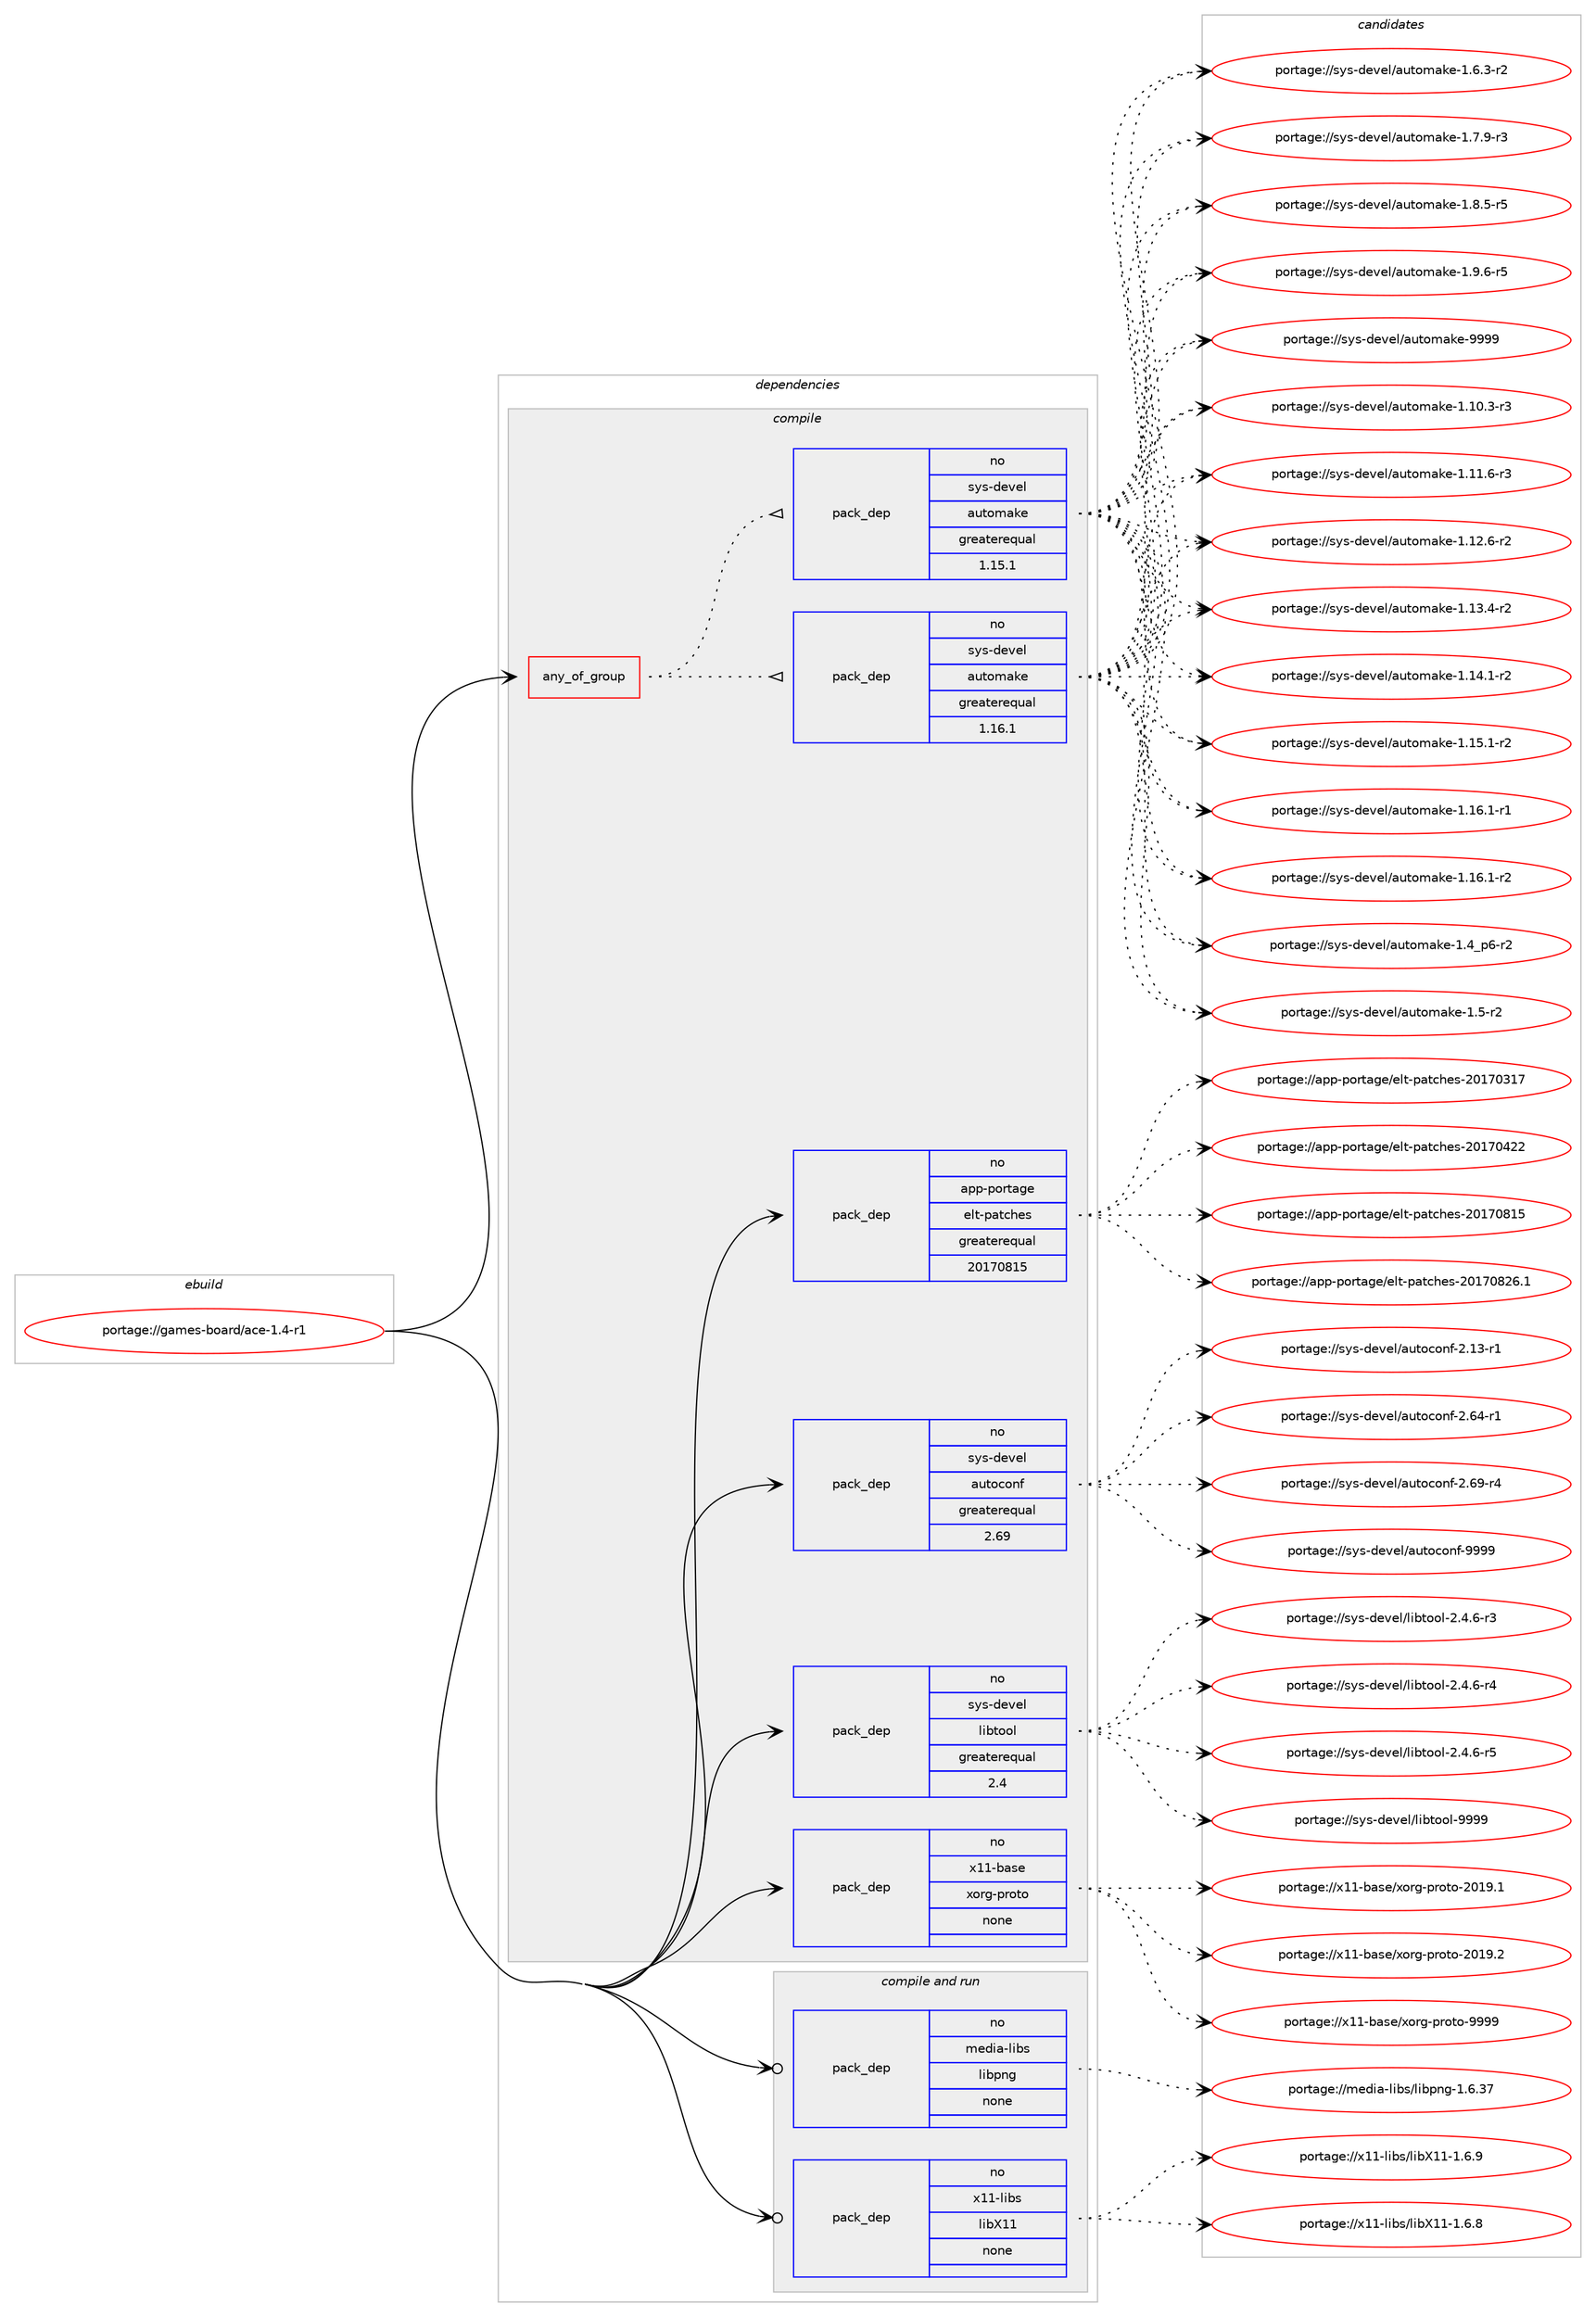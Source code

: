 digraph prolog {

# *************
# Graph options
# *************

newrank=true;
concentrate=true;
compound=true;
graph [rankdir=LR,fontname=Helvetica,fontsize=10,ranksep=1.5];#, ranksep=2.5, nodesep=0.2];
edge  [arrowhead=vee];
node  [fontname=Helvetica,fontsize=10];

# **********
# The ebuild
# **********

subgraph cluster_leftcol {
color=gray;
rank=same;
label=<<i>ebuild</i>>;
id [label="portage://games-board/ace-1.4-r1", color=red, width=4, href="../games-board/ace-1.4-r1.svg"];
}

# ****************
# The dependencies
# ****************

subgraph cluster_midcol {
color=gray;
label=<<i>dependencies</i>>;
subgraph cluster_compile {
fillcolor="#eeeeee";
style=filled;
label=<<i>compile</i>>;
subgraph any3721 {
dependency270361 [label=<<TABLE BORDER="0" CELLBORDER="1" CELLSPACING="0" CELLPADDING="4"><TR><TD CELLPADDING="10">any_of_group</TD></TR></TABLE>>, shape=none, color=red];subgraph pack193850 {
dependency270362 [label=<<TABLE BORDER="0" CELLBORDER="1" CELLSPACING="0" CELLPADDING="4" WIDTH="220"><TR><TD ROWSPAN="6" CELLPADDING="30">pack_dep</TD></TR><TR><TD WIDTH="110">no</TD></TR><TR><TD>sys-devel</TD></TR><TR><TD>automake</TD></TR><TR><TD>greaterequal</TD></TR><TR><TD>1.16.1</TD></TR></TABLE>>, shape=none, color=blue];
}
dependency270361:e -> dependency270362:w [weight=20,style="dotted",arrowhead="oinv"];
subgraph pack193851 {
dependency270363 [label=<<TABLE BORDER="0" CELLBORDER="1" CELLSPACING="0" CELLPADDING="4" WIDTH="220"><TR><TD ROWSPAN="6" CELLPADDING="30">pack_dep</TD></TR><TR><TD WIDTH="110">no</TD></TR><TR><TD>sys-devel</TD></TR><TR><TD>automake</TD></TR><TR><TD>greaterequal</TD></TR><TR><TD>1.15.1</TD></TR></TABLE>>, shape=none, color=blue];
}
dependency270361:e -> dependency270363:w [weight=20,style="dotted",arrowhead="oinv"];
}
id:e -> dependency270361:w [weight=20,style="solid",arrowhead="vee"];
subgraph pack193852 {
dependency270364 [label=<<TABLE BORDER="0" CELLBORDER="1" CELLSPACING="0" CELLPADDING="4" WIDTH="220"><TR><TD ROWSPAN="6" CELLPADDING="30">pack_dep</TD></TR><TR><TD WIDTH="110">no</TD></TR><TR><TD>app-portage</TD></TR><TR><TD>elt-patches</TD></TR><TR><TD>greaterequal</TD></TR><TR><TD>20170815</TD></TR></TABLE>>, shape=none, color=blue];
}
id:e -> dependency270364:w [weight=20,style="solid",arrowhead="vee"];
subgraph pack193853 {
dependency270365 [label=<<TABLE BORDER="0" CELLBORDER="1" CELLSPACING="0" CELLPADDING="4" WIDTH="220"><TR><TD ROWSPAN="6" CELLPADDING="30">pack_dep</TD></TR><TR><TD WIDTH="110">no</TD></TR><TR><TD>sys-devel</TD></TR><TR><TD>autoconf</TD></TR><TR><TD>greaterequal</TD></TR><TR><TD>2.69</TD></TR></TABLE>>, shape=none, color=blue];
}
id:e -> dependency270365:w [weight=20,style="solid",arrowhead="vee"];
subgraph pack193854 {
dependency270366 [label=<<TABLE BORDER="0" CELLBORDER="1" CELLSPACING="0" CELLPADDING="4" WIDTH="220"><TR><TD ROWSPAN="6" CELLPADDING="30">pack_dep</TD></TR><TR><TD WIDTH="110">no</TD></TR><TR><TD>sys-devel</TD></TR><TR><TD>libtool</TD></TR><TR><TD>greaterequal</TD></TR><TR><TD>2.4</TD></TR></TABLE>>, shape=none, color=blue];
}
id:e -> dependency270366:w [weight=20,style="solid",arrowhead="vee"];
subgraph pack193855 {
dependency270367 [label=<<TABLE BORDER="0" CELLBORDER="1" CELLSPACING="0" CELLPADDING="4" WIDTH="220"><TR><TD ROWSPAN="6" CELLPADDING="30">pack_dep</TD></TR><TR><TD WIDTH="110">no</TD></TR><TR><TD>x11-base</TD></TR><TR><TD>xorg-proto</TD></TR><TR><TD>none</TD></TR><TR><TD></TD></TR></TABLE>>, shape=none, color=blue];
}
id:e -> dependency270367:w [weight=20,style="solid",arrowhead="vee"];
}
subgraph cluster_compileandrun {
fillcolor="#eeeeee";
style=filled;
label=<<i>compile and run</i>>;
subgraph pack193856 {
dependency270368 [label=<<TABLE BORDER="0" CELLBORDER="1" CELLSPACING="0" CELLPADDING="4" WIDTH="220"><TR><TD ROWSPAN="6" CELLPADDING="30">pack_dep</TD></TR><TR><TD WIDTH="110">no</TD></TR><TR><TD>media-libs</TD></TR><TR><TD>libpng</TD></TR><TR><TD>none</TD></TR><TR><TD></TD></TR></TABLE>>, shape=none, color=blue];
}
id:e -> dependency270368:w [weight=20,style="solid",arrowhead="odotvee"];
subgraph pack193857 {
dependency270369 [label=<<TABLE BORDER="0" CELLBORDER="1" CELLSPACING="0" CELLPADDING="4" WIDTH="220"><TR><TD ROWSPAN="6" CELLPADDING="30">pack_dep</TD></TR><TR><TD WIDTH="110">no</TD></TR><TR><TD>x11-libs</TD></TR><TR><TD>libX11</TD></TR><TR><TD>none</TD></TR><TR><TD></TD></TR></TABLE>>, shape=none, color=blue];
}
id:e -> dependency270369:w [weight=20,style="solid",arrowhead="odotvee"];
}
subgraph cluster_run {
fillcolor="#eeeeee";
style=filled;
label=<<i>run</i>>;
}
}

# **************
# The candidates
# **************

subgraph cluster_choices {
rank=same;
color=gray;
label=<<i>candidates</i>>;

subgraph choice193850 {
color=black;
nodesep=1;
choiceportage11512111545100101118101108479711711611110997107101454946494846514511451 [label="portage://sys-devel/automake-1.10.3-r3", color=red, width=4,href="../sys-devel/automake-1.10.3-r3.svg"];
choiceportage11512111545100101118101108479711711611110997107101454946494946544511451 [label="portage://sys-devel/automake-1.11.6-r3", color=red, width=4,href="../sys-devel/automake-1.11.6-r3.svg"];
choiceportage11512111545100101118101108479711711611110997107101454946495046544511450 [label="portage://sys-devel/automake-1.12.6-r2", color=red, width=4,href="../sys-devel/automake-1.12.6-r2.svg"];
choiceportage11512111545100101118101108479711711611110997107101454946495146524511450 [label="portage://sys-devel/automake-1.13.4-r2", color=red, width=4,href="../sys-devel/automake-1.13.4-r2.svg"];
choiceportage11512111545100101118101108479711711611110997107101454946495246494511450 [label="portage://sys-devel/automake-1.14.1-r2", color=red, width=4,href="../sys-devel/automake-1.14.1-r2.svg"];
choiceportage11512111545100101118101108479711711611110997107101454946495346494511450 [label="portage://sys-devel/automake-1.15.1-r2", color=red, width=4,href="../sys-devel/automake-1.15.1-r2.svg"];
choiceportage11512111545100101118101108479711711611110997107101454946495446494511449 [label="portage://sys-devel/automake-1.16.1-r1", color=red, width=4,href="../sys-devel/automake-1.16.1-r1.svg"];
choiceportage11512111545100101118101108479711711611110997107101454946495446494511450 [label="portage://sys-devel/automake-1.16.1-r2", color=red, width=4,href="../sys-devel/automake-1.16.1-r2.svg"];
choiceportage115121115451001011181011084797117116111109971071014549465295112544511450 [label="portage://sys-devel/automake-1.4_p6-r2", color=red, width=4,href="../sys-devel/automake-1.4_p6-r2.svg"];
choiceportage11512111545100101118101108479711711611110997107101454946534511450 [label="portage://sys-devel/automake-1.5-r2", color=red, width=4,href="../sys-devel/automake-1.5-r2.svg"];
choiceportage115121115451001011181011084797117116111109971071014549465446514511450 [label="portage://sys-devel/automake-1.6.3-r2", color=red, width=4,href="../sys-devel/automake-1.6.3-r2.svg"];
choiceportage115121115451001011181011084797117116111109971071014549465546574511451 [label="portage://sys-devel/automake-1.7.9-r3", color=red, width=4,href="../sys-devel/automake-1.7.9-r3.svg"];
choiceportage115121115451001011181011084797117116111109971071014549465646534511453 [label="portage://sys-devel/automake-1.8.5-r5", color=red, width=4,href="../sys-devel/automake-1.8.5-r5.svg"];
choiceportage115121115451001011181011084797117116111109971071014549465746544511453 [label="portage://sys-devel/automake-1.9.6-r5", color=red, width=4,href="../sys-devel/automake-1.9.6-r5.svg"];
choiceportage115121115451001011181011084797117116111109971071014557575757 [label="portage://sys-devel/automake-9999", color=red, width=4,href="../sys-devel/automake-9999.svg"];
dependency270362:e -> choiceportage11512111545100101118101108479711711611110997107101454946494846514511451:w [style=dotted,weight="100"];
dependency270362:e -> choiceportage11512111545100101118101108479711711611110997107101454946494946544511451:w [style=dotted,weight="100"];
dependency270362:e -> choiceportage11512111545100101118101108479711711611110997107101454946495046544511450:w [style=dotted,weight="100"];
dependency270362:e -> choiceportage11512111545100101118101108479711711611110997107101454946495146524511450:w [style=dotted,weight="100"];
dependency270362:e -> choiceportage11512111545100101118101108479711711611110997107101454946495246494511450:w [style=dotted,weight="100"];
dependency270362:e -> choiceportage11512111545100101118101108479711711611110997107101454946495346494511450:w [style=dotted,weight="100"];
dependency270362:e -> choiceportage11512111545100101118101108479711711611110997107101454946495446494511449:w [style=dotted,weight="100"];
dependency270362:e -> choiceportage11512111545100101118101108479711711611110997107101454946495446494511450:w [style=dotted,weight="100"];
dependency270362:e -> choiceportage115121115451001011181011084797117116111109971071014549465295112544511450:w [style=dotted,weight="100"];
dependency270362:e -> choiceportage11512111545100101118101108479711711611110997107101454946534511450:w [style=dotted,weight="100"];
dependency270362:e -> choiceportage115121115451001011181011084797117116111109971071014549465446514511450:w [style=dotted,weight="100"];
dependency270362:e -> choiceportage115121115451001011181011084797117116111109971071014549465546574511451:w [style=dotted,weight="100"];
dependency270362:e -> choiceportage115121115451001011181011084797117116111109971071014549465646534511453:w [style=dotted,weight="100"];
dependency270362:e -> choiceportage115121115451001011181011084797117116111109971071014549465746544511453:w [style=dotted,weight="100"];
dependency270362:e -> choiceportage115121115451001011181011084797117116111109971071014557575757:w [style=dotted,weight="100"];
}
subgraph choice193851 {
color=black;
nodesep=1;
choiceportage11512111545100101118101108479711711611110997107101454946494846514511451 [label="portage://sys-devel/automake-1.10.3-r3", color=red, width=4,href="../sys-devel/automake-1.10.3-r3.svg"];
choiceportage11512111545100101118101108479711711611110997107101454946494946544511451 [label="portage://sys-devel/automake-1.11.6-r3", color=red, width=4,href="../sys-devel/automake-1.11.6-r3.svg"];
choiceportage11512111545100101118101108479711711611110997107101454946495046544511450 [label="portage://sys-devel/automake-1.12.6-r2", color=red, width=4,href="../sys-devel/automake-1.12.6-r2.svg"];
choiceportage11512111545100101118101108479711711611110997107101454946495146524511450 [label="portage://sys-devel/automake-1.13.4-r2", color=red, width=4,href="../sys-devel/automake-1.13.4-r2.svg"];
choiceportage11512111545100101118101108479711711611110997107101454946495246494511450 [label="portage://sys-devel/automake-1.14.1-r2", color=red, width=4,href="../sys-devel/automake-1.14.1-r2.svg"];
choiceportage11512111545100101118101108479711711611110997107101454946495346494511450 [label="portage://sys-devel/automake-1.15.1-r2", color=red, width=4,href="../sys-devel/automake-1.15.1-r2.svg"];
choiceportage11512111545100101118101108479711711611110997107101454946495446494511449 [label="portage://sys-devel/automake-1.16.1-r1", color=red, width=4,href="../sys-devel/automake-1.16.1-r1.svg"];
choiceportage11512111545100101118101108479711711611110997107101454946495446494511450 [label="portage://sys-devel/automake-1.16.1-r2", color=red, width=4,href="../sys-devel/automake-1.16.1-r2.svg"];
choiceportage115121115451001011181011084797117116111109971071014549465295112544511450 [label="portage://sys-devel/automake-1.4_p6-r2", color=red, width=4,href="../sys-devel/automake-1.4_p6-r2.svg"];
choiceportage11512111545100101118101108479711711611110997107101454946534511450 [label="portage://sys-devel/automake-1.5-r2", color=red, width=4,href="../sys-devel/automake-1.5-r2.svg"];
choiceportage115121115451001011181011084797117116111109971071014549465446514511450 [label="portage://sys-devel/automake-1.6.3-r2", color=red, width=4,href="../sys-devel/automake-1.6.3-r2.svg"];
choiceportage115121115451001011181011084797117116111109971071014549465546574511451 [label="portage://sys-devel/automake-1.7.9-r3", color=red, width=4,href="../sys-devel/automake-1.7.9-r3.svg"];
choiceportage115121115451001011181011084797117116111109971071014549465646534511453 [label="portage://sys-devel/automake-1.8.5-r5", color=red, width=4,href="../sys-devel/automake-1.8.5-r5.svg"];
choiceportage115121115451001011181011084797117116111109971071014549465746544511453 [label="portage://sys-devel/automake-1.9.6-r5", color=red, width=4,href="../sys-devel/automake-1.9.6-r5.svg"];
choiceportage115121115451001011181011084797117116111109971071014557575757 [label="portage://sys-devel/automake-9999", color=red, width=4,href="../sys-devel/automake-9999.svg"];
dependency270363:e -> choiceportage11512111545100101118101108479711711611110997107101454946494846514511451:w [style=dotted,weight="100"];
dependency270363:e -> choiceportage11512111545100101118101108479711711611110997107101454946494946544511451:w [style=dotted,weight="100"];
dependency270363:e -> choiceportage11512111545100101118101108479711711611110997107101454946495046544511450:w [style=dotted,weight="100"];
dependency270363:e -> choiceportage11512111545100101118101108479711711611110997107101454946495146524511450:w [style=dotted,weight="100"];
dependency270363:e -> choiceportage11512111545100101118101108479711711611110997107101454946495246494511450:w [style=dotted,weight="100"];
dependency270363:e -> choiceportage11512111545100101118101108479711711611110997107101454946495346494511450:w [style=dotted,weight="100"];
dependency270363:e -> choiceportage11512111545100101118101108479711711611110997107101454946495446494511449:w [style=dotted,weight="100"];
dependency270363:e -> choiceportage11512111545100101118101108479711711611110997107101454946495446494511450:w [style=dotted,weight="100"];
dependency270363:e -> choiceportage115121115451001011181011084797117116111109971071014549465295112544511450:w [style=dotted,weight="100"];
dependency270363:e -> choiceportage11512111545100101118101108479711711611110997107101454946534511450:w [style=dotted,weight="100"];
dependency270363:e -> choiceportage115121115451001011181011084797117116111109971071014549465446514511450:w [style=dotted,weight="100"];
dependency270363:e -> choiceportage115121115451001011181011084797117116111109971071014549465546574511451:w [style=dotted,weight="100"];
dependency270363:e -> choiceportage115121115451001011181011084797117116111109971071014549465646534511453:w [style=dotted,weight="100"];
dependency270363:e -> choiceportage115121115451001011181011084797117116111109971071014549465746544511453:w [style=dotted,weight="100"];
dependency270363:e -> choiceportage115121115451001011181011084797117116111109971071014557575757:w [style=dotted,weight="100"];
}
subgraph choice193852 {
color=black;
nodesep=1;
choiceportage97112112451121111141169710310147101108116451129711699104101115455048495548514955 [label="portage://app-portage/elt-patches-20170317", color=red, width=4,href="../app-portage/elt-patches-20170317.svg"];
choiceportage97112112451121111141169710310147101108116451129711699104101115455048495548525050 [label="portage://app-portage/elt-patches-20170422", color=red, width=4,href="../app-portage/elt-patches-20170422.svg"];
choiceportage97112112451121111141169710310147101108116451129711699104101115455048495548564953 [label="portage://app-portage/elt-patches-20170815", color=red, width=4,href="../app-portage/elt-patches-20170815.svg"];
choiceportage971121124511211111411697103101471011081164511297116991041011154550484955485650544649 [label="portage://app-portage/elt-patches-20170826.1", color=red, width=4,href="../app-portage/elt-patches-20170826.1.svg"];
dependency270364:e -> choiceportage97112112451121111141169710310147101108116451129711699104101115455048495548514955:w [style=dotted,weight="100"];
dependency270364:e -> choiceportage97112112451121111141169710310147101108116451129711699104101115455048495548525050:w [style=dotted,weight="100"];
dependency270364:e -> choiceportage97112112451121111141169710310147101108116451129711699104101115455048495548564953:w [style=dotted,weight="100"];
dependency270364:e -> choiceportage971121124511211111411697103101471011081164511297116991041011154550484955485650544649:w [style=dotted,weight="100"];
}
subgraph choice193853 {
color=black;
nodesep=1;
choiceportage1151211154510010111810110847971171161119911111010245504649514511449 [label="portage://sys-devel/autoconf-2.13-r1", color=red, width=4,href="../sys-devel/autoconf-2.13-r1.svg"];
choiceportage1151211154510010111810110847971171161119911111010245504654524511449 [label="portage://sys-devel/autoconf-2.64-r1", color=red, width=4,href="../sys-devel/autoconf-2.64-r1.svg"];
choiceportage1151211154510010111810110847971171161119911111010245504654574511452 [label="portage://sys-devel/autoconf-2.69-r4", color=red, width=4,href="../sys-devel/autoconf-2.69-r4.svg"];
choiceportage115121115451001011181011084797117116111991111101024557575757 [label="portage://sys-devel/autoconf-9999", color=red, width=4,href="../sys-devel/autoconf-9999.svg"];
dependency270365:e -> choiceportage1151211154510010111810110847971171161119911111010245504649514511449:w [style=dotted,weight="100"];
dependency270365:e -> choiceportage1151211154510010111810110847971171161119911111010245504654524511449:w [style=dotted,weight="100"];
dependency270365:e -> choiceportage1151211154510010111810110847971171161119911111010245504654574511452:w [style=dotted,weight="100"];
dependency270365:e -> choiceportage115121115451001011181011084797117116111991111101024557575757:w [style=dotted,weight="100"];
}
subgraph choice193854 {
color=black;
nodesep=1;
choiceportage1151211154510010111810110847108105981161111111084550465246544511451 [label="portage://sys-devel/libtool-2.4.6-r3", color=red, width=4,href="../sys-devel/libtool-2.4.6-r3.svg"];
choiceportage1151211154510010111810110847108105981161111111084550465246544511452 [label="portage://sys-devel/libtool-2.4.6-r4", color=red, width=4,href="../sys-devel/libtool-2.4.6-r4.svg"];
choiceportage1151211154510010111810110847108105981161111111084550465246544511453 [label="portage://sys-devel/libtool-2.4.6-r5", color=red, width=4,href="../sys-devel/libtool-2.4.6-r5.svg"];
choiceportage1151211154510010111810110847108105981161111111084557575757 [label="portage://sys-devel/libtool-9999", color=red, width=4,href="../sys-devel/libtool-9999.svg"];
dependency270366:e -> choiceportage1151211154510010111810110847108105981161111111084550465246544511451:w [style=dotted,weight="100"];
dependency270366:e -> choiceportage1151211154510010111810110847108105981161111111084550465246544511452:w [style=dotted,weight="100"];
dependency270366:e -> choiceportage1151211154510010111810110847108105981161111111084550465246544511453:w [style=dotted,weight="100"];
dependency270366:e -> choiceportage1151211154510010111810110847108105981161111111084557575757:w [style=dotted,weight="100"];
}
subgraph choice193855 {
color=black;
nodesep=1;
choiceportage1204949459897115101471201111141034511211411111611145504849574649 [label="portage://x11-base/xorg-proto-2019.1", color=red, width=4,href="../x11-base/xorg-proto-2019.1.svg"];
choiceportage1204949459897115101471201111141034511211411111611145504849574650 [label="portage://x11-base/xorg-proto-2019.2", color=red, width=4,href="../x11-base/xorg-proto-2019.2.svg"];
choiceportage120494945989711510147120111114103451121141111161114557575757 [label="portage://x11-base/xorg-proto-9999", color=red, width=4,href="../x11-base/xorg-proto-9999.svg"];
dependency270367:e -> choiceportage1204949459897115101471201111141034511211411111611145504849574649:w [style=dotted,weight="100"];
dependency270367:e -> choiceportage1204949459897115101471201111141034511211411111611145504849574650:w [style=dotted,weight="100"];
dependency270367:e -> choiceportage120494945989711510147120111114103451121141111161114557575757:w [style=dotted,weight="100"];
}
subgraph choice193856 {
color=black;
nodesep=1;
choiceportage109101100105974510810598115471081059811211010345494654465155 [label="portage://media-libs/libpng-1.6.37", color=red, width=4,href="../media-libs/libpng-1.6.37.svg"];
dependency270368:e -> choiceportage109101100105974510810598115471081059811211010345494654465155:w [style=dotted,weight="100"];
}
subgraph choice193857 {
color=black;
nodesep=1;
choiceportage120494945108105981154710810598884949454946544656 [label="portage://x11-libs/libX11-1.6.8", color=red, width=4,href="../x11-libs/libX11-1.6.8.svg"];
choiceportage120494945108105981154710810598884949454946544657 [label="portage://x11-libs/libX11-1.6.9", color=red, width=4,href="../x11-libs/libX11-1.6.9.svg"];
dependency270369:e -> choiceportage120494945108105981154710810598884949454946544656:w [style=dotted,weight="100"];
dependency270369:e -> choiceportage120494945108105981154710810598884949454946544657:w [style=dotted,weight="100"];
}
}

}
